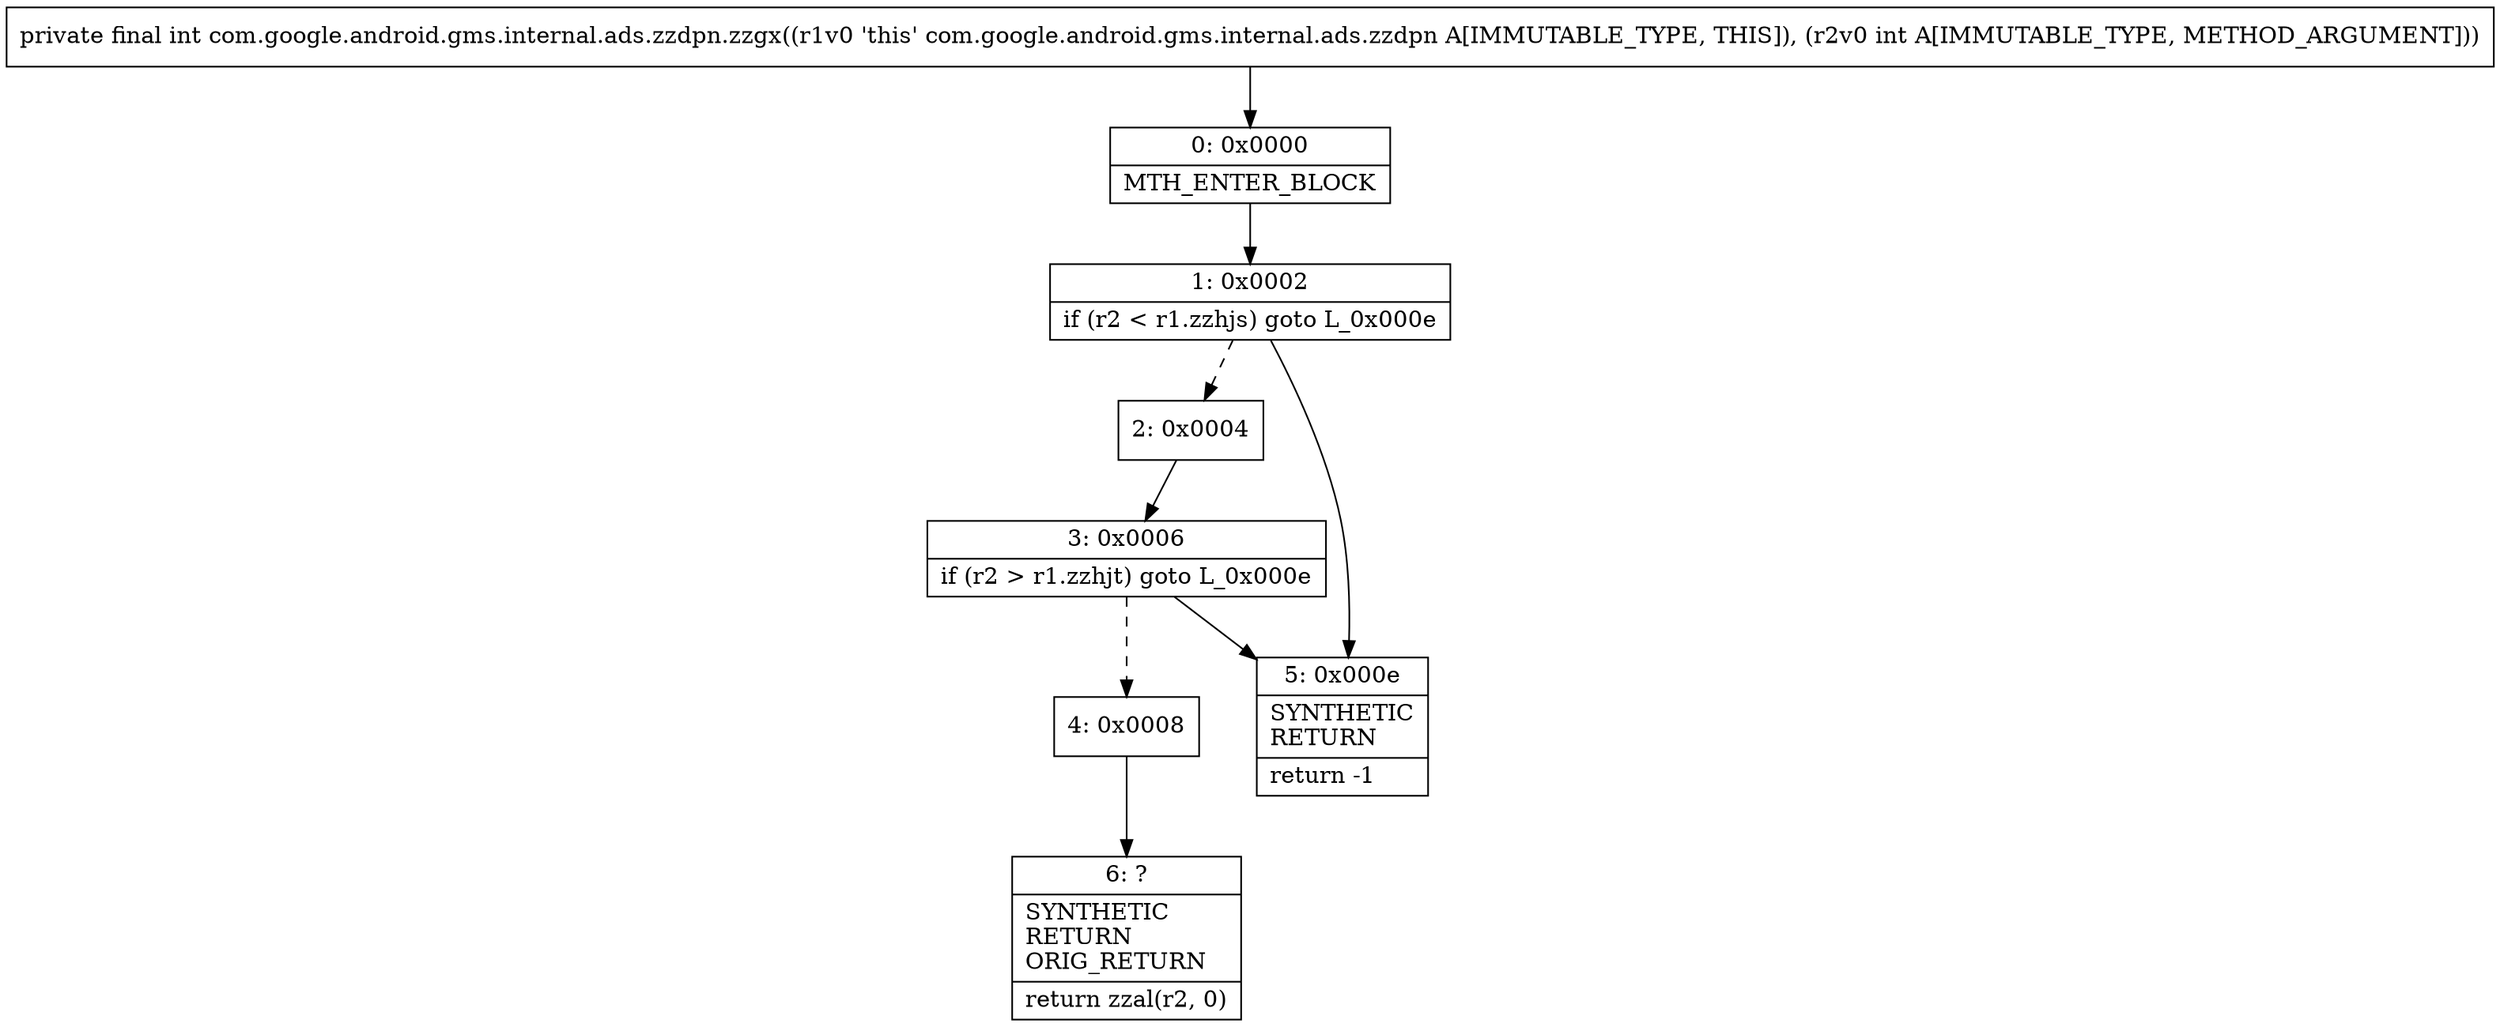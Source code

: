digraph "CFG forcom.google.android.gms.internal.ads.zzdpn.zzgx(I)I" {
Node_0 [shape=record,label="{0\:\ 0x0000|MTH_ENTER_BLOCK\l}"];
Node_1 [shape=record,label="{1\:\ 0x0002|if (r2 \< r1.zzhjs) goto L_0x000e\l}"];
Node_2 [shape=record,label="{2\:\ 0x0004}"];
Node_3 [shape=record,label="{3\:\ 0x0006|if (r2 \> r1.zzhjt) goto L_0x000e\l}"];
Node_4 [shape=record,label="{4\:\ 0x0008}"];
Node_5 [shape=record,label="{5\:\ 0x000e|SYNTHETIC\lRETURN\l|return \-1\l}"];
Node_6 [shape=record,label="{6\:\ ?|SYNTHETIC\lRETURN\lORIG_RETURN\l|return zzal(r2, 0)\l}"];
MethodNode[shape=record,label="{private final int com.google.android.gms.internal.ads.zzdpn.zzgx((r1v0 'this' com.google.android.gms.internal.ads.zzdpn A[IMMUTABLE_TYPE, THIS]), (r2v0 int A[IMMUTABLE_TYPE, METHOD_ARGUMENT])) }"];
MethodNode -> Node_0;
Node_0 -> Node_1;
Node_1 -> Node_2[style=dashed];
Node_1 -> Node_5;
Node_2 -> Node_3;
Node_3 -> Node_4[style=dashed];
Node_3 -> Node_5;
Node_4 -> Node_6;
}

